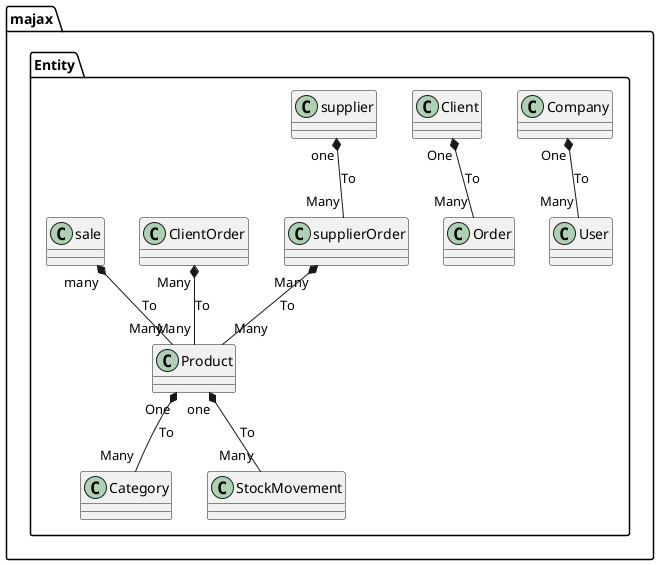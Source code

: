 @startuml Gestion_stock

package "majax"{

    package "Entity"{
        class Company
        class User
        class Client
        class Product
        class Category
        class supplier
        class ClientOrder
        class supplierOrder
        class sale
        class StockMovement

        Company "One" *-- "Many" User : To
        Product "One" *-- "Many" Category : To
        Client "One" *-- "Many" Order : To
        Product "one" *-- "Many" StockMovement : To
        sale "many" *-- "Many" Product : To
        ClientOrder "Many" *-- "Many" Product : To
        supplierOrder "Many" *-- "Many" Product : To
        supplier "one" *-- "Many" supplierOrder : To

    }


}

@enduml
